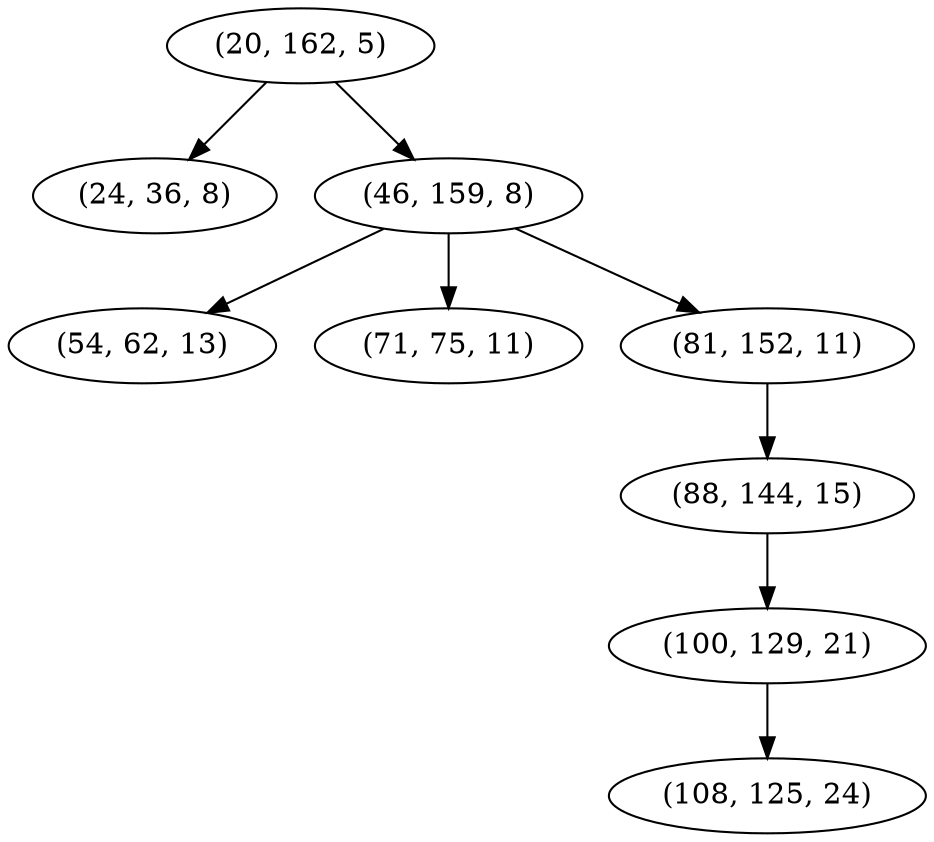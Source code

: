 digraph tree {
    "(20, 162, 5)";
    "(24, 36, 8)";
    "(46, 159, 8)";
    "(54, 62, 13)";
    "(71, 75, 11)";
    "(81, 152, 11)";
    "(88, 144, 15)";
    "(100, 129, 21)";
    "(108, 125, 24)";
    "(20, 162, 5)" -> "(24, 36, 8)";
    "(20, 162, 5)" -> "(46, 159, 8)";
    "(46, 159, 8)" -> "(54, 62, 13)";
    "(46, 159, 8)" -> "(71, 75, 11)";
    "(46, 159, 8)" -> "(81, 152, 11)";
    "(81, 152, 11)" -> "(88, 144, 15)";
    "(88, 144, 15)" -> "(100, 129, 21)";
    "(100, 129, 21)" -> "(108, 125, 24)";
}
